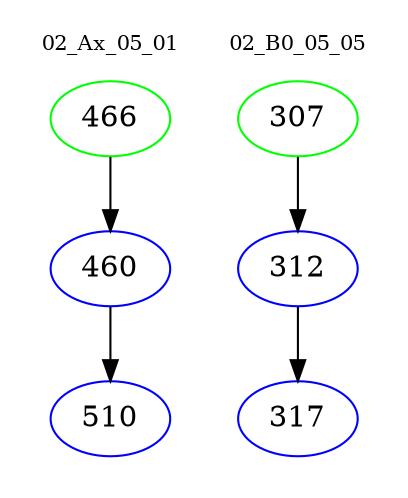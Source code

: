 digraph{
subgraph cluster_0 {
color = white
label = "02_Ax_05_01";
fontsize=10;
T0_466 [label="466", color="green"]
T0_466 -> T0_460 [color="black"]
T0_460 [label="460", color="blue"]
T0_460 -> T0_510 [color="black"]
T0_510 [label="510", color="blue"]
}
subgraph cluster_1 {
color = white
label = "02_B0_05_05";
fontsize=10;
T1_307 [label="307", color="green"]
T1_307 -> T1_312 [color="black"]
T1_312 [label="312", color="blue"]
T1_312 -> T1_317 [color="black"]
T1_317 [label="317", color="blue"]
}
}
